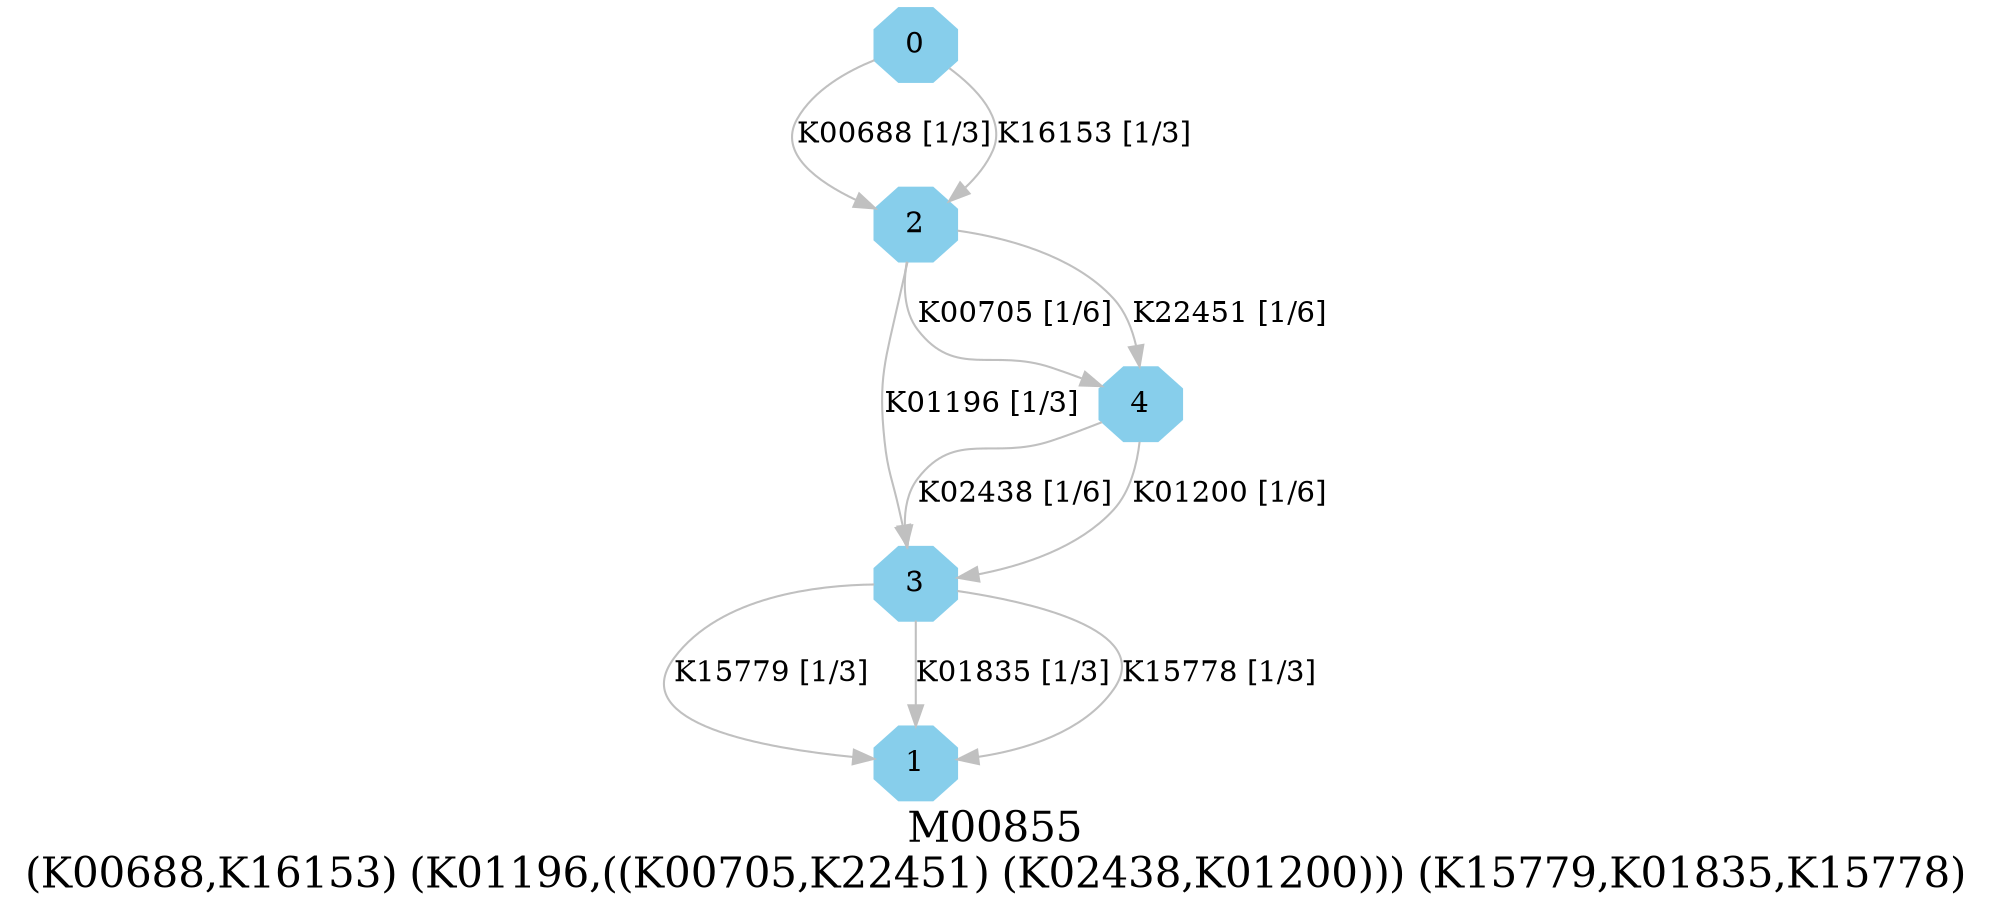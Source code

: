 digraph G {
graph [label="M00855
(K00688,K16153) (K01196,((K00705,K22451) (K02438,K01200))) (K15779,K01835,K15778)",fontsize=20];
node [shape=box,style=filled];
edge [len=3,color=grey];
{node [width=.3,height=.3,shape=octagon,style=filled,color=skyblue] 0 1 2 3 4 }
0 -> 2 [label="K00688 [1/3]"];
0 -> 2 [label="K16153 [1/3]"];
2 -> 3 [label="K01196 [1/3]"];
2 -> 4 [label="K00705 [1/6]"];
2 -> 4 [label="K22451 [1/6]"];
3 -> 1 [label="K15779 [1/3]"];
3 -> 1 [label="K01835 [1/3]"];
3 -> 1 [label="K15778 [1/3]"];
4 -> 3 [label="K02438 [1/6]"];
4 -> 3 [label="K01200 [1/6]"];
}
